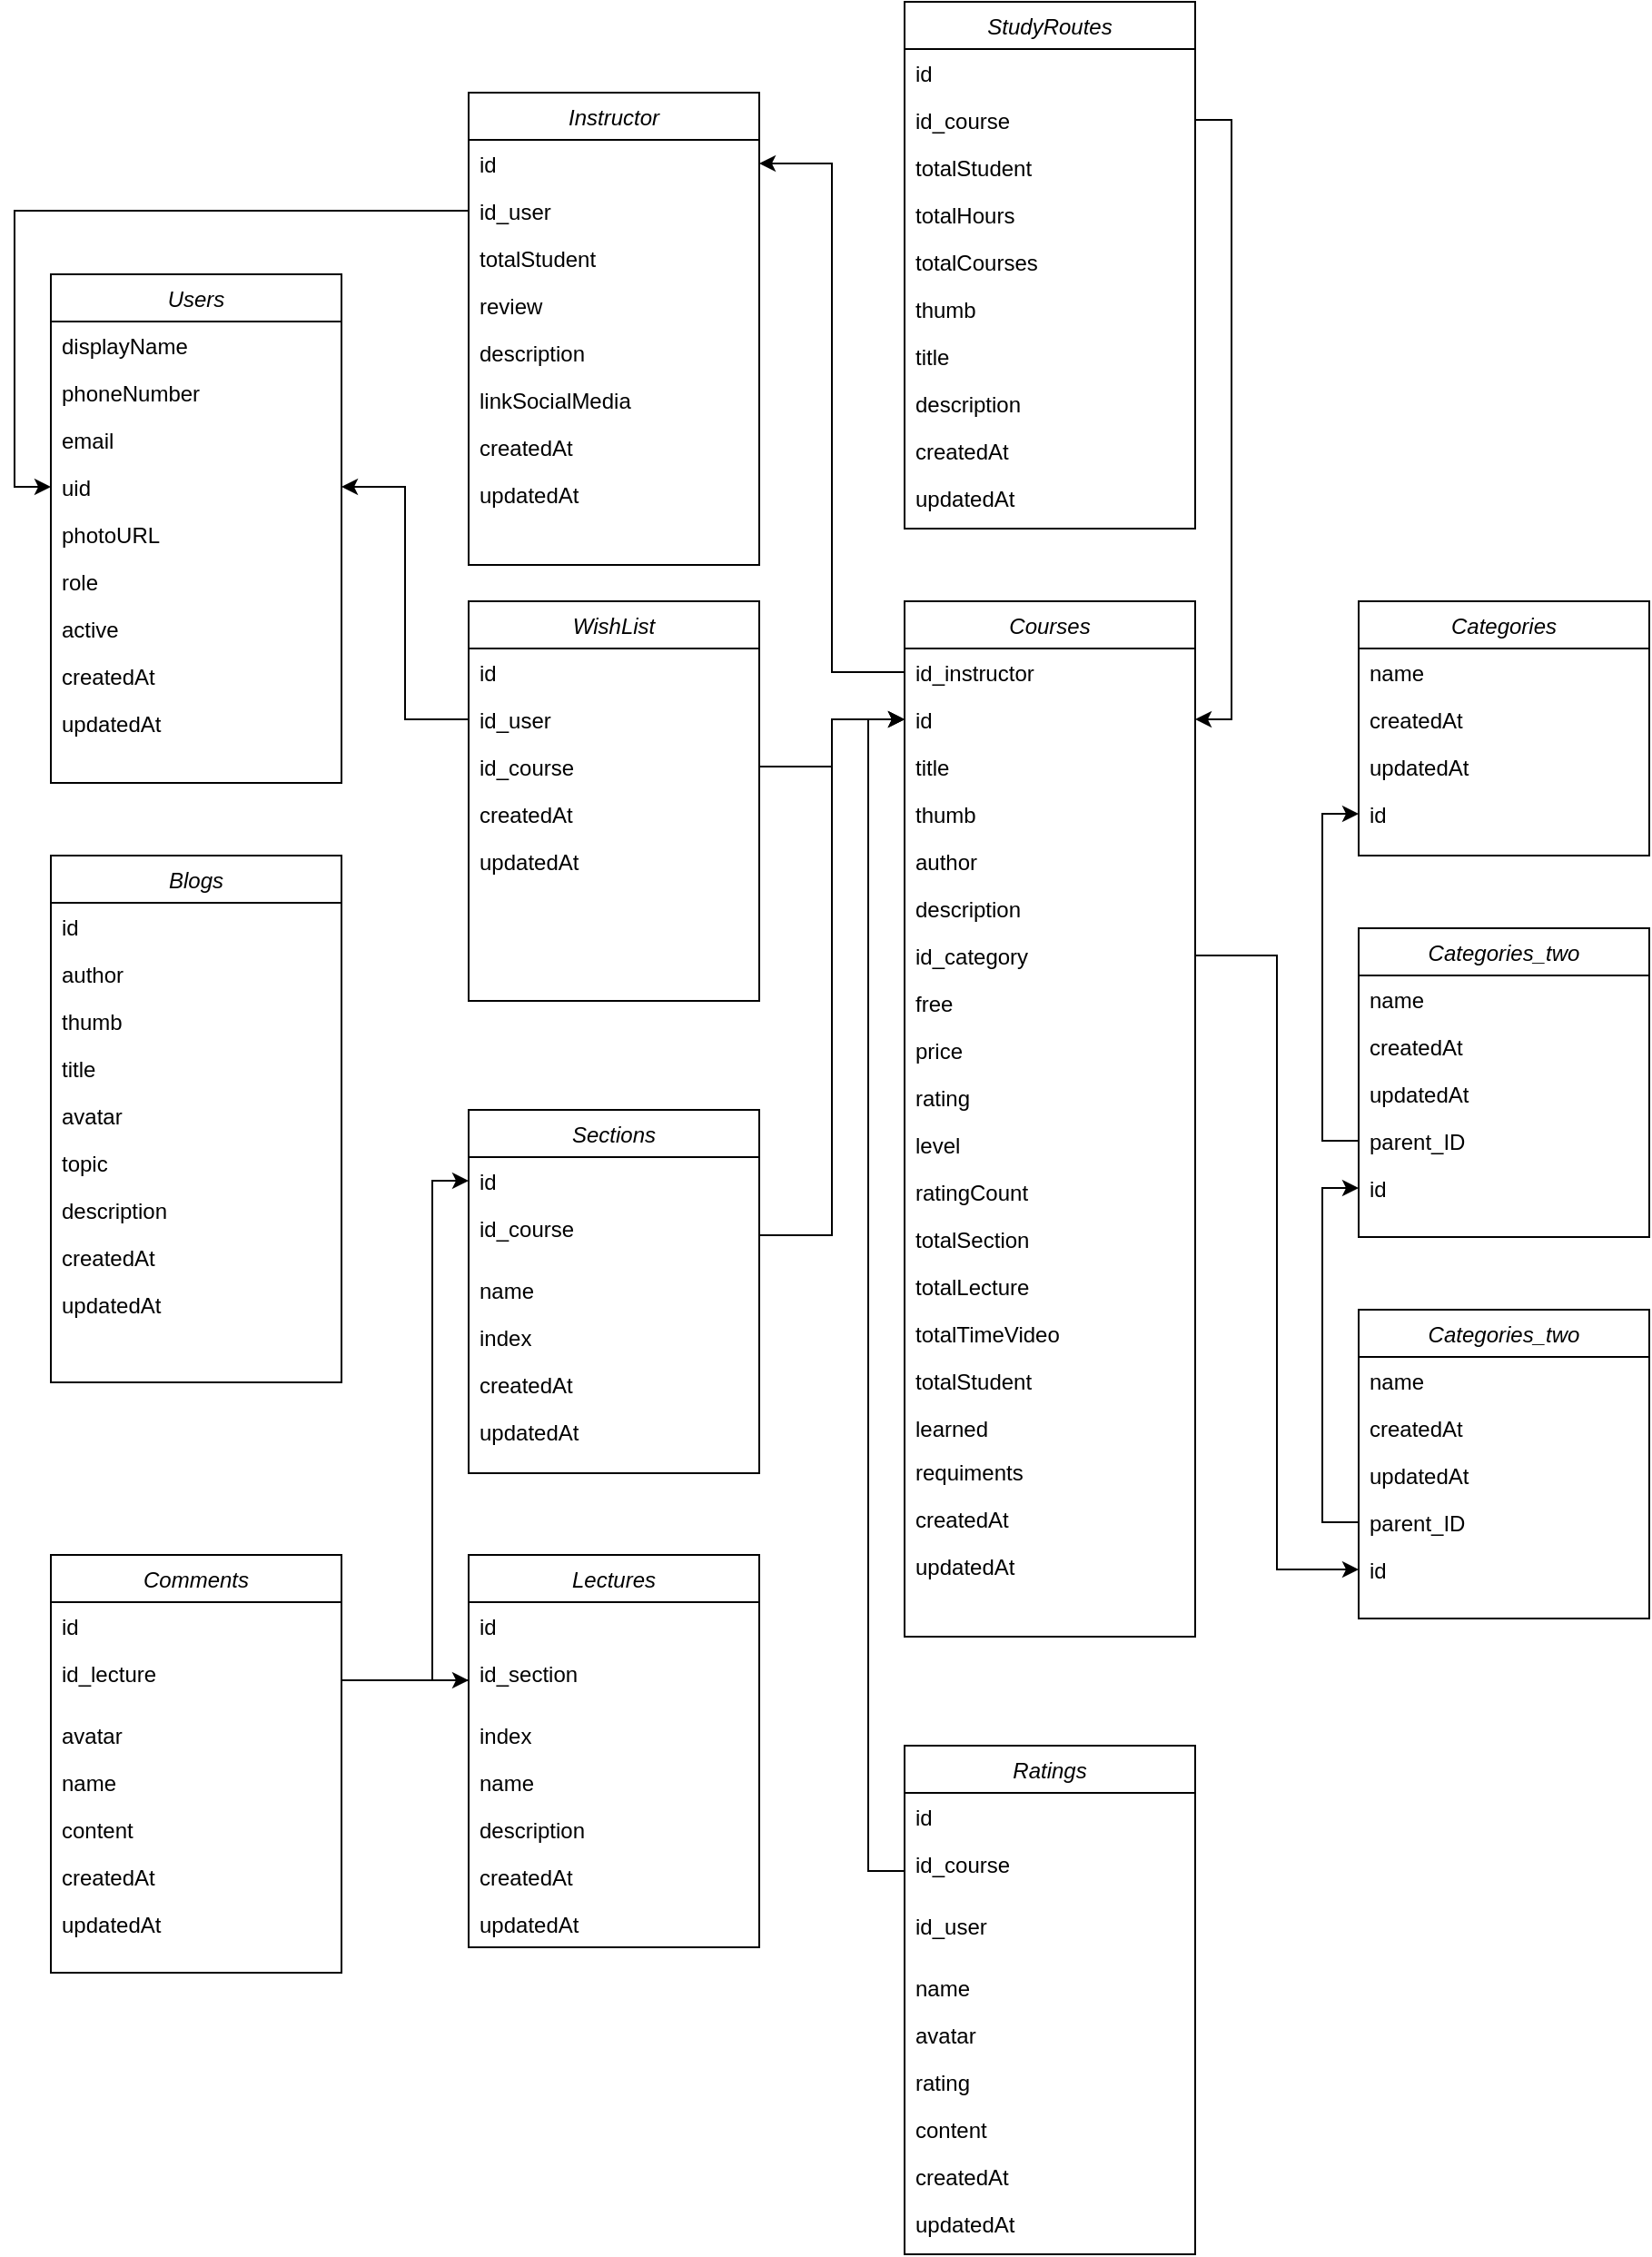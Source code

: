 <mxfile version="21.6.6" type="device">
  <diagram id="C5RBs43oDa-KdzZeNtuy" name="Page-1">
    <mxGraphModel dx="1869" dy="1700" grid="1" gridSize="10" guides="1" tooltips="1" connect="1" arrows="1" fold="1" page="1" pageScale="1" pageWidth="827" pageHeight="1169" math="0" shadow="0">
      <root>
        <mxCell id="WIyWlLk6GJQsqaUBKTNV-0" />
        <mxCell id="WIyWlLk6GJQsqaUBKTNV-1" parent="WIyWlLk6GJQsqaUBKTNV-0" />
        <mxCell id="zkfFHV4jXpPFQw0GAbJ--0" value="Users" style="swimlane;fontStyle=2;align=center;verticalAlign=top;childLayout=stackLayout;horizontal=1;startSize=26;horizontalStack=0;resizeParent=1;resizeLast=0;collapsible=1;marginBottom=0;rounded=0;shadow=0;strokeWidth=1;" parent="WIyWlLk6GJQsqaUBKTNV-1" vertex="1">
          <mxGeometry x="-110" y="-120" width="160" height="280" as="geometry">
            <mxRectangle x="230" y="140" width="160" height="26" as="alternateBounds" />
          </mxGeometry>
        </mxCell>
        <mxCell id="zkfFHV4jXpPFQw0GAbJ--1" value="displayName" style="text;align=left;verticalAlign=top;spacingLeft=4;spacingRight=4;overflow=hidden;rotatable=0;points=[[0,0.5],[1,0.5]];portConstraint=eastwest;" parent="zkfFHV4jXpPFQw0GAbJ--0" vertex="1">
          <mxGeometry y="26" width="160" height="26" as="geometry" />
        </mxCell>
        <mxCell id="zkfFHV4jXpPFQw0GAbJ--2" value="phoneNumber" style="text;align=left;verticalAlign=top;spacingLeft=4;spacingRight=4;overflow=hidden;rotatable=0;points=[[0,0.5],[1,0.5]];portConstraint=eastwest;rounded=0;shadow=0;html=0;" parent="zkfFHV4jXpPFQw0GAbJ--0" vertex="1">
          <mxGeometry y="52" width="160" height="26" as="geometry" />
        </mxCell>
        <mxCell id="zkfFHV4jXpPFQw0GAbJ--3" value="email" style="text;align=left;verticalAlign=top;spacingLeft=4;spacingRight=4;overflow=hidden;rotatable=0;points=[[0,0.5],[1,0.5]];portConstraint=eastwest;rounded=0;shadow=0;html=0;" parent="zkfFHV4jXpPFQw0GAbJ--0" vertex="1">
          <mxGeometry y="78" width="160" height="26" as="geometry" />
        </mxCell>
        <mxCell id="jqCcZtCdp5z-oucQWRQc-1" value="uid" style="text;align=left;verticalAlign=top;spacingLeft=4;spacingRight=4;overflow=hidden;rotatable=0;points=[[0,0.5],[1,0.5]];portConstraint=eastwest;rounded=0;shadow=0;html=0;" parent="zkfFHV4jXpPFQw0GAbJ--0" vertex="1">
          <mxGeometry y="104" width="160" height="26" as="geometry" />
        </mxCell>
        <mxCell id="jqCcZtCdp5z-oucQWRQc-2" value="photoURL" style="text;align=left;verticalAlign=top;spacingLeft=4;spacingRight=4;overflow=hidden;rotatable=0;points=[[0,0.5],[1,0.5]];portConstraint=eastwest;rounded=0;shadow=0;html=0;" parent="zkfFHV4jXpPFQw0GAbJ--0" vertex="1">
          <mxGeometry y="130" width="160" height="26" as="geometry" />
        </mxCell>
        <mxCell id="jqCcZtCdp5z-oucQWRQc-4" value="role" style="text;align=left;verticalAlign=top;spacingLeft=4;spacingRight=4;overflow=hidden;rotatable=0;points=[[0,0.5],[1,0.5]];portConstraint=eastwest;rounded=0;shadow=0;html=0;" parent="zkfFHV4jXpPFQw0GAbJ--0" vertex="1">
          <mxGeometry y="156" width="160" height="26" as="geometry" />
        </mxCell>
        <mxCell id="jqCcZtCdp5z-oucQWRQc-5" value="active" style="text;align=left;verticalAlign=top;spacingLeft=4;spacingRight=4;overflow=hidden;rotatable=0;points=[[0,0.5],[1,0.5]];portConstraint=eastwest;rounded=0;shadow=0;html=0;" parent="zkfFHV4jXpPFQw0GAbJ--0" vertex="1">
          <mxGeometry y="182" width="160" height="26" as="geometry" />
        </mxCell>
        <mxCell id="jqCcZtCdp5z-oucQWRQc-6" value="createdAt" style="text;align=left;verticalAlign=top;spacingLeft=4;spacingRight=4;overflow=hidden;rotatable=0;points=[[0,0.5],[1,0.5]];portConstraint=eastwest;rounded=0;shadow=0;html=0;" parent="zkfFHV4jXpPFQw0GAbJ--0" vertex="1">
          <mxGeometry y="208" width="160" height="26" as="geometry" />
        </mxCell>
        <mxCell id="jqCcZtCdp5z-oucQWRQc-7" value="updatedAt" style="text;align=left;verticalAlign=top;spacingLeft=4;spacingRight=4;overflow=hidden;rotatable=0;points=[[0,0.5],[1,0.5]];portConstraint=eastwest;rounded=0;shadow=0;html=0;" parent="zkfFHV4jXpPFQw0GAbJ--0" vertex="1">
          <mxGeometry y="234" width="160" height="26" as="geometry" />
        </mxCell>
        <mxCell id="jqCcZtCdp5z-oucQWRQc-8" value="Categories" style="swimlane;fontStyle=2;align=center;verticalAlign=top;childLayout=stackLayout;horizontal=1;startSize=26;horizontalStack=0;resizeParent=1;resizeLast=0;collapsible=1;marginBottom=0;rounded=0;shadow=0;strokeWidth=1;" parent="WIyWlLk6GJQsqaUBKTNV-1" vertex="1">
          <mxGeometry x="610" y="60" width="160" height="140" as="geometry">
            <mxRectangle x="230" y="140" width="160" height="26" as="alternateBounds" />
          </mxGeometry>
        </mxCell>
        <mxCell id="jqCcZtCdp5z-oucQWRQc-9" value="name" style="text;align=left;verticalAlign=top;spacingLeft=4;spacingRight=4;overflow=hidden;rotatable=0;points=[[0,0.5],[1,0.5]];portConstraint=eastwest;" parent="jqCcZtCdp5z-oucQWRQc-8" vertex="1">
          <mxGeometry y="26" width="160" height="26" as="geometry" />
        </mxCell>
        <mxCell id="jqCcZtCdp5z-oucQWRQc-10" value="createdAt" style="text;align=left;verticalAlign=top;spacingLeft=4;spacingRight=4;overflow=hidden;rotatable=0;points=[[0,0.5],[1,0.5]];portConstraint=eastwest;rounded=0;shadow=0;html=0;" parent="jqCcZtCdp5z-oucQWRQc-8" vertex="1">
          <mxGeometry y="52" width="160" height="26" as="geometry" />
        </mxCell>
        <mxCell id="jqCcZtCdp5z-oucQWRQc-11" value="updatedAt" style="text;align=left;verticalAlign=top;spacingLeft=4;spacingRight=4;overflow=hidden;rotatable=0;points=[[0,0.5],[1,0.5]];portConstraint=eastwest;rounded=0;shadow=0;html=0;" parent="jqCcZtCdp5z-oucQWRQc-8" vertex="1">
          <mxGeometry y="78" width="160" height="26" as="geometry" />
        </mxCell>
        <mxCell id="jqCcZtCdp5z-oucQWRQc-18" value="id" style="text;align=left;verticalAlign=top;spacingLeft=4;spacingRight=4;overflow=hidden;rotatable=0;points=[[0,0.5],[1,0.5]];portConstraint=eastwest;rounded=0;shadow=0;html=0;" parent="jqCcZtCdp5z-oucQWRQc-8" vertex="1">
          <mxGeometry y="104" width="160" height="26" as="geometry" />
        </mxCell>
        <mxCell id="jqCcZtCdp5z-oucQWRQc-19" value="Categories_two" style="swimlane;fontStyle=2;align=center;verticalAlign=top;childLayout=stackLayout;horizontal=1;startSize=26;horizontalStack=0;resizeParent=1;resizeLast=0;collapsible=1;marginBottom=0;rounded=0;shadow=0;strokeWidth=1;" parent="WIyWlLk6GJQsqaUBKTNV-1" vertex="1">
          <mxGeometry x="610" y="240" width="160" height="170" as="geometry">
            <mxRectangle x="230" y="140" width="160" height="26" as="alternateBounds" />
          </mxGeometry>
        </mxCell>
        <mxCell id="jqCcZtCdp5z-oucQWRQc-20" value="name" style="text;align=left;verticalAlign=top;spacingLeft=4;spacingRight=4;overflow=hidden;rotatable=0;points=[[0,0.5],[1,0.5]];portConstraint=eastwest;" parent="jqCcZtCdp5z-oucQWRQc-19" vertex="1">
          <mxGeometry y="26" width="160" height="26" as="geometry" />
        </mxCell>
        <mxCell id="jqCcZtCdp5z-oucQWRQc-21" value="createdAt" style="text;align=left;verticalAlign=top;spacingLeft=4;spacingRight=4;overflow=hidden;rotatable=0;points=[[0,0.5],[1,0.5]];portConstraint=eastwest;rounded=0;shadow=0;html=0;" parent="jqCcZtCdp5z-oucQWRQc-19" vertex="1">
          <mxGeometry y="52" width="160" height="26" as="geometry" />
        </mxCell>
        <mxCell id="jqCcZtCdp5z-oucQWRQc-22" value="updatedAt" style="text;align=left;verticalAlign=top;spacingLeft=4;spacingRight=4;overflow=hidden;rotatable=0;points=[[0,0.5],[1,0.5]];portConstraint=eastwest;rounded=0;shadow=0;html=0;" parent="jqCcZtCdp5z-oucQWRQc-19" vertex="1">
          <mxGeometry y="78" width="160" height="26" as="geometry" />
        </mxCell>
        <mxCell id="jqCcZtCdp5z-oucQWRQc-23" value="parent_ID&#xa;" style="text;align=left;verticalAlign=top;spacingLeft=4;spacingRight=4;overflow=hidden;rotatable=0;points=[[0,0.5],[1,0.5]];portConstraint=eastwest;rounded=0;shadow=0;html=0;" parent="jqCcZtCdp5z-oucQWRQc-19" vertex="1">
          <mxGeometry y="104" width="160" height="26" as="geometry" />
        </mxCell>
        <mxCell id="jqCcZtCdp5z-oucQWRQc-24" value="id" style="text;align=left;verticalAlign=top;spacingLeft=4;spacingRight=4;overflow=hidden;rotatable=0;points=[[0,0.5],[1,0.5]];portConstraint=eastwest;rounded=0;shadow=0;html=0;" parent="jqCcZtCdp5z-oucQWRQc-19" vertex="1">
          <mxGeometry y="130" width="160" height="26" as="geometry" />
        </mxCell>
        <mxCell id="jqCcZtCdp5z-oucQWRQc-26" value="Categories_two" style="swimlane;fontStyle=2;align=center;verticalAlign=top;childLayout=stackLayout;horizontal=1;startSize=26;horizontalStack=0;resizeParent=1;resizeLast=0;collapsible=1;marginBottom=0;rounded=0;shadow=0;strokeWidth=1;" parent="WIyWlLk6GJQsqaUBKTNV-1" vertex="1">
          <mxGeometry x="610" y="450" width="160" height="170" as="geometry">
            <mxRectangle x="230" y="140" width="160" height="26" as="alternateBounds" />
          </mxGeometry>
        </mxCell>
        <mxCell id="jqCcZtCdp5z-oucQWRQc-27" value="name" style="text;align=left;verticalAlign=top;spacingLeft=4;spacingRight=4;overflow=hidden;rotatable=0;points=[[0,0.5],[1,0.5]];portConstraint=eastwest;" parent="jqCcZtCdp5z-oucQWRQc-26" vertex="1">
          <mxGeometry y="26" width="160" height="26" as="geometry" />
        </mxCell>
        <mxCell id="jqCcZtCdp5z-oucQWRQc-28" value="createdAt" style="text;align=left;verticalAlign=top;spacingLeft=4;spacingRight=4;overflow=hidden;rotatable=0;points=[[0,0.5],[1,0.5]];portConstraint=eastwest;rounded=0;shadow=0;html=0;" parent="jqCcZtCdp5z-oucQWRQc-26" vertex="1">
          <mxGeometry y="52" width="160" height="26" as="geometry" />
        </mxCell>
        <mxCell id="jqCcZtCdp5z-oucQWRQc-29" value="updatedAt" style="text;align=left;verticalAlign=top;spacingLeft=4;spacingRight=4;overflow=hidden;rotatable=0;points=[[0,0.5],[1,0.5]];portConstraint=eastwest;rounded=0;shadow=0;html=0;" parent="jqCcZtCdp5z-oucQWRQc-26" vertex="1">
          <mxGeometry y="78" width="160" height="26" as="geometry" />
        </mxCell>
        <mxCell id="jqCcZtCdp5z-oucQWRQc-30" value="parent_ID&#xa;" style="text;align=left;verticalAlign=top;spacingLeft=4;spacingRight=4;overflow=hidden;rotatable=0;points=[[0,0.5],[1,0.5]];portConstraint=eastwest;rounded=0;shadow=0;html=0;" parent="jqCcZtCdp5z-oucQWRQc-26" vertex="1">
          <mxGeometry y="104" width="160" height="26" as="geometry" />
        </mxCell>
        <mxCell id="jqCcZtCdp5z-oucQWRQc-31" value="id" style="text;align=left;verticalAlign=top;spacingLeft=4;spacingRight=4;overflow=hidden;rotatable=0;points=[[0,0.5],[1,0.5]];portConstraint=eastwest;rounded=0;shadow=0;html=0;" parent="jqCcZtCdp5z-oucQWRQc-26" vertex="1">
          <mxGeometry y="130" width="160" height="26" as="geometry" />
        </mxCell>
        <mxCell id="jqCcZtCdp5z-oucQWRQc-33" value="Courses" style="swimlane;fontStyle=2;align=center;verticalAlign=top;childLayout=stackLayout;horizontal=1;startSize=26;horizontalStack=0;resizeParent=1;resizeLast=0;collapsible=1;marginBottom=0;rounded=0;shadow=0;strokeWidth=1;" parent="WIyWlLk6GJQsqaUBKTNV-1" vertex="1">
          <mxGeometry x="360" y="60" width="160" height="570" as="geometry">
            <mxRectangle x="230" y="140" width="160" height="26" as="alternateBounds" />
          </mxGeometry>
        </mxCell>
        <mxCell id="jqCcZtCdp5z-oucQWRQc-132" value="id_instructor" style="text;align=left;verticalAlign=top;spacingLeft=4;spacingRight=4;overflow=hidden;rotatable=0;points=[[0,0.5],[1,0.5]];portConstraint=eastwest;rounded=0;shadow=0;html=0;" parent="jqCcZtCdp5z-oucQWRQc-33" vertex="1">
          <mxGeometry y="26" width="160" height="26" as="geometry" />
        </mxCell>
        <mxCell id="jqCcZtCdp5z-oucQWRQc-34" value="id" style="text;align=left;verticalAlign=top;spacingLeft=4;spacingRight=4;overflow=hidden;rotatable=0;points=[[0,0.5],[1,0.5]];portConstraint=eastwest;" parent="jqCcZtCdp5z-oucQWRQc-33" vertex="1">
          <mxGeometry y="52" width="160" height="26" as="geometry" />
        </mxCell>
        <mxCell id="jqCcZtCdp5z-oucQWRQc-35" value="title" style="text;align=left;verticalAlign=top;spacingLeft=4;spacingRight=4;overflow=hidden;rotatable=0;points=[[0,0.5],[1,0.5]];portConstraint=eastwest;rounded=0;shadow=0;html=0;" parent="jqCcZtCdp5z-oucQWRQc-33" vertex="1">
          <mxGeometry y="78" width="160" height="26" as="geometry" />
        </mxCell>
        <mxCell id="jqCcZtCdp5z-oucQWRQc-36" value="thumb" style="text;align=left;verticalAlign=top;spacingLeft=4;spacingRight=4;overflow=hidden;rotatable=0;points=[[0,0.5],[1,0.5]];portConstraint=eastwest;rounded=0;shadow=0;html=0;" parent="jqCcZtCdp5z-oucQWRQc-33" vertex="1">
          <mxGeometry y="104" width="160" height="26" as="geometry" />
        </mxCell>
        <mxCell id="jqCcZtCdp5z-oucQWRQc-37" value="author" style="text;align=left;verticalAlign=top;spacingLeft=4;spacingRight=4;overflow=hidden;rotatable=0;points=[[0,0.5],[1,0.5]];portConstraint=eastwest;rounded=0;shadow=0;html=0;" parent="jqCcZtCdp5z-oucQWRQc-33" vertex="1">
          <mxGeometry y="130" width="160" height="26" as="geometry" />
        </mxCell>
        <mxCell id="jqCcZtCdp5z-oucQWRQc-38" value="description" style="text;align=left;verticalAlign=top;spacingLeft=4;spacingRight=4;overflow=hidden;rotatable=0;points=[[0,0.5],[1,0.5]];portConstraint=eastwest;rounded=0;shadow=0;html=0;" parent="jqCcZtCdp5z-oucQWRQc-33" vertex="1">
          <mxGeometry y="156" width="160" height="26" as="geometry" />
        </mxCell>
        <mxCell id="jqCcZtCdp5z-oucQWRQc-39" value="id_category" style="text;align=left;verticalAlign=top;spacingLeft=4;spacingRight=4;overflow=hidden;rotatable=0;points=[[0,0.5],[1,0.5]];portConstraint=eastwest;rounded=0;shadow=0;html=0;" parent="jqCcZtCdp5z-oucQWRQc-33" vertex="1">
          <mxGeometry y="182" width="160" height="26" as="geometry" />
        </mxCell>
        <mxCell id="jqCcZtCdp5z-oucQWRQc-40" value="free" style="text;align=left;verticalAlign=top;spacingLeft=4;spacingRight=4;overflow=hidden;rotatable=0;points=[[0,0.5],[1,0.5]];portConstraint=eastwest;rounded=0;shadow=0;html=0;" parent="jqCcZtCdp5z-oucQWRQc-33" vertex="1">
          <mxGeometry y="208" width="160" height="26" as="geometry" />
        </mxCell>
        <mxCell id="jqCcZtCdp5z-oucQWRQc-41" value="price" style="text;align=left;verticalAlign=top;spacingLeft=4;spacingRight=4;overflow=hidden;rotatable=0;points=[[0,0.5],[1,0.5]];portConstraint=eastwest;rounded=0;shadow=0;html=0;" parent="jqCcZtCdp5z-oucQWRQc-33" vertex="1">
          <mxGeometry y="234" width="160" height="26" as="geometry" />
        </mxCell>
        <mxCell id="jqCcZtCdp5z-oucQWRQc-42" value="rating" style="text;align=left;verticalAlign=top;spacingLeft=4;spacingRight=4;overflow=hidden;rotatable=0;points=[[0,0.5],[1,0.5]];portConstraint=eastwest;rounded=0;shadow=0;html=0;" parent="jqCcZtCdp5z-oucQWRQc-33" vertex="1">
          <mxGeometry y="260" width="160" height="26" as="geometry" />
        </mxCell>
        <mxCell id="jqCcZtCdp5z-oucQWRQc-67" value="level" style="text;align=left;verticalAlign=top;spacingLeft=4;spacingRight=4;overflow=hidden;rotatable=0;points=[[0,0.5],[1,0.5]];portConstraint=eastwest;rounded=0;shadow=0;html=0;" parent="jqCcZtCdp5z-oucQWRQc-33" vertex="1">
          <mxGeometry y="286" width="160" height="26" as="geometry" />
        </mxCell>
        <mxCell id="jqCcZtCdp5z-oucQWRQc-43" value="ratingCount" style="text;align=left;verticalAlign=top;spacingLeft=4;spacingRight=4;overflow=hidden;rotatable=0;points=[[0,0.5],[1,0.5]];portConstraint=eastwest;rounded=0;shadow=0;html=0;" parent="jqCcZtCdp5z-oucQWRQc-33" vertex="1">
          <mxGeometry y="312" width="160" height="26" as="geometry" />
        </mxCell>
        <mxCell id="jqCcZtCdp5z-oucQWRQc-74" value="totalSection" style="text;align=left;verticalAlign=top;spacingLeft=4;spacingRight=4;overflow=hidden;rotatable=0;points=[[0,0.5],[1,0.5]];portConstraint=eastwest;rounded=0;shadow=0;html=0;" parent="jqCcZtCdp5z-oucQWRQc-33" vertex="1">
          <mxGeometry y="338" width="160" height="26" as="geometry" />
        </mxCell>
        <mxCell id="jqCcZtCdp5z-oucQWRQc-46" value="totalLecture" style="text;align=left;verticalAlign=top;spacingLeft=4;spacingRight=4;overflow=hidden;rotatable=0;points=[[0,0.5],[1,0.5]];portConstraint=eastwest;rounded=0;shadow=0;html=0;" parent="jqCcZtCdp5z-oucQWRQc-33" vertex="1">
          <mxGeometry y="364" width="160" height="26" as="geometry" />
        </mxCell>
        <mxCell id="jqCcZtCdp5z-oucQWRQc-44" value="totalTimeVideo" style="text;align=left;verticalAlign=top;spacingLeft=4;spacingRight=4;overflow=hidden;rotatable=0;points=[[0,0.5],[1,0.5]];portConstraint=eastwest;rounded=0;shadow=0;html=0;" parent="jqCcZtCdp5z-oucQWRQc-33" vertex="1">
          <mxGeometry y="390" width="160" height="26" as="geometry" />
        </mxCell>
        <mxCell id="jqCcZtCdp5z-oucQWRQc-45" value="totalStudent" style="text;align=left;verticalAlign=top;spacingLeft=4;spacingRight=4;overflow=hidden;rotatable=0;points=[[0,0.5],[1,0.5]];portConstraint=eastwest;rounded=0;shadow=0;html=0;" parent="jqCcZtCdp5z-oucQWRQc-33" vertex="1">
          <mxGeometry y="416" width="160" height="26" as="geometry" />
        </mxCell>
        <mxCell id="jqCcZtCdp5z-oucQWRQc-71" value="learned" style="text;align=left;verticalAlign=top;spacingLeft=4;spacingRight=4;overflow=hidden;rotatable=0;points=[[0,0.5],[1,0.5]];portConstraint=eastwest;rounded=0;shadow=0;html=0;" parent="jqCcZtCdp5z-oucQWRQc-33" vertex="1">
          <mxGeometry y="442" width="160" height="24" as="geometry" />
        </mxCell>
        <mxCell id="jqCcZtCdp5z-oucQWRQc-91" value="requiments" style="text;align=left;verticalAlign=top;spacingLeft=4;spacingRight=4;overflow=hidden;rotatable=0;points=[[0,0.5],[1,0.5]];portConstraint=eastwest;rounded=0;shadow=0;html=0;" parent="jqCcZtCdp5z-oucQWRQc-33" vertex="1">
          <mxGeometry y="466" width="160" height="26" as="geometry" />
        </mxCell>
        <mxCell id="jqCcZtCdp5z-oucQWRQc-47" value="createdAt" style="text;align=left;verticalAlign=top;spacingLeft=4;spacingRight=4;overflow=hidden;rotatable=0;points=[[0,0.5],[1,0.5]];portConstraint=eastwest;rounded=0;shadow=0;html=0;" parent="jqCcZtCdp5z-oucQWRQc-33" vertex="1">
          <mxGeometry y="492" width="160" height="26" as="geometry" />
        </mxCell>
        <mxCell id="jqCcZtCdp5z-oucQWRQc-48" value="updatedAt" style="text;align=left;verticalAlign=top;spacingLeft=4;spacingRight=4;overflow=hidden;rotatable=0;points=[[0,0.5],[1,0.5]];portConstraint=eastwest;rounded=0;shadow=0;html=0;" parent="jqCcZtCdp5z-oucQWRQc-33" vertex="1">
          <mxGeometry y="518" width="160" height="26" as="geometry" />
        </mxCell>
        <mxCell id="jqCcZtCdp5z-oucQWRQc-49" style="edgeStyle=orthogonalEdgeStyle;rounded=0;orthogonalLoop=1;jettySize=auto;html=1;exitX=1;exitY=0.5;exitDx=0;exitDy=0;entryX=0;entryY=0.5;entryDx=0;entryDy=0;" parent="WIyWlLk6GJQsqaUBKTNV-1" source="jqCcZtCdp5z-oucQWRQc-39" target="jqCcZtCdp5z-oucQWRQc-31" edge="1">
          <mxGeometry relative="1" as="geometry" />
        </mxCell>
        <mxCell id="jqCcZtCdp5z-oucQWRQc-50" style="edgeStyle=orthogonalEdgeStyle;rounded=0;orthogonalLoop=1;jettySize=auto;html=1;exitX=0;exitY=0.5;exitDx=0;exitDy=0;entryX=0;entryY=0.5;entryDx=0;entryDy=0;" parent="WIyWlLk6GJQsqaUBKTNV-1" source="jqCcZtCdp5z-oucQWRQc-23" target="jqCcZtCdp5z-oucQWRQc-18" edge="1">
          <mxGeometry relative="1" as="geometry" />
        </mxCell>
        <mxCell id="jqCcZtCdp5z-oucQWRQc-51" style="edgeStyle=orthogonalEdgeStyle;rounded=0;orthogonalLoop=1;jettySize=auto;html=1;exitX=0;exitY=0.5;exitDx=0;exitDy=0;entryX=0;entryY=0.5;entryDx=0;entryDy=0;" parent="WIyWlLk6GJQsqaUBKTNV-1" source="jqCcZtCdp5z-oucQWRQc-30" target="jqCcZtCdp5z-oucQWRQc-24" edge="1">
          <mxGeometry relative="1" as="geometry" />
        </mxCell>
        <mxCell id="jqCcZtCdp5z-oucQWRQc-52" value="WishList" style="swimlane;fontStyle=2;align=center;verticalAlign=top;childLayout=stackLayout;horizontal=1;startSize=26;horizontalStack=0;resizeParent=1;resizeLast=0;collapsible=1;marginBottom=0;rounded=0;shadow=0;strokeWidth=1;" parent="WIyWlLk6GJQsqaUBKTNV-1" vertex="1">
          <mxGeometry x="120" y="60" width="160" height="220" as="geometry">
            <mxRectangle x="230" y="140" width="160" height="26" as="alternateBounds" />
          </mxGeometry>
        </mxCell>
        <mxCell id="jqCcZtCdp5z-oucQWRQc-53" value="id" style="text;align=left;verticalAlign=top;spacingLeft=4;spacingRight=4;overflow=hidden;rotatable=0;points=[[0,0.5],[1,0.5]];portConstraint=eastwest;" parent="jqCcZtCdp5z-oucQWRQc-52" vertex="1">
          <mxGeometry y="26" width="160" height="26" as="geometry" />
        </mxCell>
        <mxCell id="jqCcZtCdp5z-oucQWRQc-54" value="id_user" style="text;align=left;verticalAlign=top;spacingLeft=4;spacingRight=4;overflow=hidden;rotatable=0;points=[[0,0.5],[1,0.5]];portConstraint=eastwest;rounded=0;shadow=0;html=0;" parent="jqCcZtCdp5z-oucQWRQc-52" vertex="1">
          <mxGeometry y="52" width="160" height="26" as="geometry" />
        </mxCell>
        <mxCell id="jqCcZtCdp5z-oucQWRQc-63" value="id_course" style="text;align=left;verticalAlign=top;spacingLeft=4;spacingRight=4;overflow=hidden;rotatable=0;points=[[0,0.5],[1,0.5]];portConstraint=eastwest;rounded=0;shadow=0;html=0;" parent="jqCcZtCdp5z-oucQWRQc-52" vertex="1">
          <mxGeometry y="78" width="160" height="26" as="geometry" />
        </mxCell>
        <mxCell id="jqCcZtCdp5z-oucQWRQc-60" value="createdAt" style="text;align=left;verticalAlign=top;spacingLeft=4;spacingRight=4;overflow=hidden;rotatable=0;points=[[0,0.5],[1,0.5]];portConstraint=eastwest;rounded=0;shadow=0;html=0;" parent="jqCcZtCdp5z-oucQWRQc-52" vertex="1">
          <mxGeometry y="104" width="160" height="26" as="geometry" />
        </mxCell>
        <mxCell id="jqCcZtCdp5z-oucQWRQc-61" value="updatedAt" style="text;align=left;verticalAlign=top;spacingLeft=4;spacingRight=4;overflow=hidden;rotatable=0;points=[[0,0.5],[1,0.5]];portConstraint=eastwest;rounded=0;shadow=0;html=0;" parent="jqCcZtCdp5z-oucQWRQc-52" vertex="1">
          <mxGeometry y="130" width="160" height="26" as="geometry" />
        </mxCell>
        <mxCell id="jqCcZtCdp5z-oucQWRQc-64" style="edgeStyle=orthogonalEdgeStyle;rounded=0;orthogonalLoop=1;jettySize=auto;html=1;exitX=1;exitY=0.5;exitDx=0;exitDy=0;entryX=0;entryY=0.5;entryDx=0;entryDy=0;" parent="WIyWlLk6GJQsqaUBKTNV-1" source="jqCcZtCdp5z-oucQWRQc-63" target="jqCcZtCdp5z-oucQWRQc-34" edge="1">
          <mxGeometry relative="1" as="geometry" />
        </mxCell>
        <mxCell id="jqCcZtCdp5z-oucQWRQc-65" style="edgeStyle=orthogonalEdgeStyle;rounded=0;orthogonalLoop=1;jettySize=auto;html=1;exitX=0;exitY=0.5;exitDx=0;exitDy=0;entryX=1;entryY=0.5;entryDx=0;entryDy=0;" parent="WIyWlLk6GJQsqaUBKTNV-1" source="jqCcZtCdp5z-oucQWRQc-54" target="jqCcZtCdp5z-oucQWRQc-1" edge="1">
          <mxGeometry relative="1" as="geometry" />
        </mxCell>
        <mxCell id="jqCcZtCdp5z-oucQWRQc-77" value="Sections" style="swimlane;fontStyle=2;align=center;verticalAlign=top;childLayout=stackLayout;horizontal=1;startSize=26;horizontalStack=0;resizeParent=1;resizeLast=0;collapsible=1;marginBottom=0;rounded=0;shadow=0;strokeWidth=1;" parent="WIyWlLk6GJQsqaUBKTNV-1" vertex="1">
          <mxGeometry x="120" y="340" width="160" height="200" as="geometry">
            <mxRectangle x="230" y="140" width="160" height="26" as="alternateBounds" />
          </mxGeometry>
        </mxCell>
        <mxCell id="jqCcZtCdp5z-oucQWRQc-78" value="id" style="text;align=left;verticalAlign=top;spacingLeft=4;spacingRight=4;overflow=hidden;rotatable=0;points=[[0,0.5],[1,0.5]];portConstraint=eastwest;" parent="jqCcZtCdp5z-oucQWRQc-77" vertex="1">
          <mxGeometry y="26" width="160" height="26" as="geometry" />
        </mxCell>
        <mxCell id="jqCcZtCdp5z-oucQWRQc-79" value="id_course" style="text;align=left;verticalAlign=top;spacingLeft=4;spacingRight=4;overflow=hidden;rotatable=0;points=[[0,0.5],[1,0.5]];portConstraint=eastwest;" parent="jqCcZtCdp5z-oucQWRQc-77" vertex="1">
          <mxGeometry y="52" width="160" height="34" as="geometry" />
        </mxCell>
        <mxCell id="jqCcZtCdp5z-oucQWRQc-80" value="name" style="text;align=left;verticalAlign=top;spacingLeft=4;spacingRight=4;overflow=hidden;rotatable=0;points=[[0,0.5],[1,0.5]];portConstraint=eastwest;rounded=0;shadow=0;html=0;" parent="jqCcZtCdp5z-oucQWRQc-77" vertex="1">
          <mxGeometry y="86" width="160" height="26" as="geometry" />
        </mxCell>
        <mxCell id="N_e3HE_IYuH94RrjrykO-0" value="index&#xa;" style="text;align=left;verticalAlign=top;spacingLeft=4;spacingRight=4;overflow=hidden;rotatable=0;points=[[0,0.5],[1,0.5]];portConstraint=eastwest;rounded=0;shadow=0;html=0;" parent="jqCcZtCdp5z-oucQWRQc-77" vertex="1">
          <mxGeometry y="112" width="160" height="26" as="geometry" />
        </mxCell>
        <mxCell id="jqCcZtCdp5z-oucQWRQc-103" value="createdAt" style="text;align=left;verticalAlign=top;spacingLeft=4;spacingRight=4;overflow=hidden;rotatable=0;points=[[0,0.5],[1,0.5]];portConstraint=eastwest;rounded=0;shadow=0;html=0;" parent="jqCcZtCdp5z-oucQWRQc-77" vertex="1">
          <mxGeometry y="138" width="160" height="26" as="geometry" />
        </mxCell>
        <mxCell id="jqCcZtCdp5z-oucQWRQc-104" value="updatedAt" style="text;align=left;verticalAlign=top;spacingLeft=4;spacingRight=4;overflow=hidden;rotatable=0;points=[[0,0.5],[1,0.5]];portConstraint=eastwest;rounded=0;shadow=0;html=0;" parent="jqCcZtCdp5z-oucQWRQc-77" vertex="1">
          <mxGeometry y="164" width="160" height="26" as="geometry" />
        </mxCell>
        <mxCell id="jqCcZtCdp5z-oucQWRQc-85" style="edgeStyle=orthogonalEdgeStyle;rounded=0;orthogonalLoop=1;jettySize=auto;html=1;exitX=1;exitY=0.5;exitDx=0;exitDy=0;entryX=0;entryY=0.5;entryDx=0;entryDy=0;" parent="WIyWlLk6GJQsqaUBKTNV-1" source="jqCcZtCdp5z-oucQWRQc-79" target="jqCcZtCdp5z-oucQWRQc-34" edge="1">
          <mxGeometry relative="1" as="geometry">
            <mxPoint x="320" y="350" as="targetPoint" />
          </mxGeometry>
        </mxCell>
        <mxCell id="jqCcZtCdp5z-oucQWRQc-86" value="Lectures" style="swimlane;fontStyle=2;align=center;verticalAlign=top;childLayout=stackLayout;horizontal=1;startSize=26;horizontalStack=0;resizeParent=1;resizeLast=0;collapsible=1;marginBottom=0;rounded=0;shadow=0;strokeWidth=1;" parent="WIyWlLk6GJQsqaUBKTNV-1" vertex="1">
          <mxGeometry x="120" y="585" width="160" height="216" as="geometry">
            <mxRectangle x="230" y="140" width="160" height="26" as="alternateBounds" />
          </mxGeometry>
        </mxCell>
        <mxCell id="jqCcZtCdp5z-oucQWRQc-87" value="id" style="text;align=left;verticalAlign=top;spacingLeft=4;spacingRight=4;overflow=hidden;rotatable=0;points=[[0,0.5],[1,0.5]];portConstraint=eastwest;" parent="jqCcZtCdp5z-oucQWRQc-86" vertex="1">
          <mxGeometry y="26" width="160" height="26" as="geometry" />
        </mxCell>
        <mxCell id="jqCcZtCdp5z-oucQWRQc-88" value="id_section" style="text;align=left;verticalAlign=top;spacingLeft=4;spacingRight=4;overflow=hidden;rotatable=0;points=[[0,0.5],[1,0.5]];portConstraint=eastwest;" parent="jqCcZtCdp5z-oucQWRQc-86" vertex="1">
          <mxGeometry y="52" width="160" height="34" as="geometry" />
        </mxCell>
        <mxCell id="N_e3HE_IYuH94RrjrykO-1" value="index&#xa;" style="text;align=left;verticalAlign=top;spacingLeft=4;spacingRight=4;overflow=hidden;rotatable=0;points=[[0,0.5],[1,0.5]];portConstraint=eastwest;rounded=0;shadow=0;html=0;" parent="jqCcZtCdp5z-oucQWRQc-86" vertex="1">
          <mxGeometry y="86" width="160" height="26" as="geometry" />
        </mxCell>
        <mxCell id="jqCcZtCdp5z-oucQWRQc-89" value="name" style="text;align=left;verticalAlign=top;spacingLeft=4;spacingRight=4;overflow=hidden;rotatable=0;points=[[0,0.5],[1,0.5]];portConstraint=eastwest;rounded=0;shadow=0;html=0;" parent="jqCcZtCdp5z-oucQWRQc-86" vertex="1">
          <mxGeometry y="112" width="160" height="26" as="geometry" />
        </mxCell>
        <mxCell id="jqCcZtCdp5z-oucQWRQc-106" value="description" style="text;align=left;verticalAlign=top;spacingLeft=4;spacingRight=4;overflow=hidden;rotatable=0;points=[[0,0.5],[1,0.5]];portConstraint=eastwest;rounded=0;shadow=0;html=0;" parent="jqCcZtCdp5z-oucQWRQc-86" vertex="1">
          <mxGeometry y="138" width="160" height="26" as="geometry" />
        </mxCell>
        <mxCell id="jqCcZtCdp5z-oucQWRQc-105" value="createdAt" style="text;align=left;verticalAlign=top;spacingLeft=4;spacingRight=4;overflow=hidden;rotatable=0;points=[[0,0.5],[1,0.5]];portConstraint=eastwest;rounded=0;shadow=0;html=0;" parent="jqCcZtCdp5z-oucQWRQc-86" vertex="1">
          <mxGeometry y="164" width="160" height="26" as="geometry" />
        </mxCell>
        <mxCell id="jqCcZtCdp5z-oucQWRQc-109" value="updatedAt" style="text;align=left;verticalAlign=top;spacingLeft=4;spacingRight=4;overflow=hidden;rotatable=0;points=[[0,0.5],[1,0.5]];portConstraint=eastwest;rounded=0;shadow=0;html=0;" parent="jqCcZtCdp5z-oucQWRQc-86" vertex="1">
          <mxGeometry y="190" width="160" height="26" as="geometry" />
        </mxCell>
        <mxCell id="jqCcZtCdp5z-oucQWRQc-90" style="edgeStyle=orthogonalEdgeStyle;rounded=0;orthogonalLoop=1;jettySize=auto;html=1;exitX=0;exitY=0.5;exitDx=0;exitDy=0;entryX=0;entryY=0.5;entryDx=0;entryDy=0;" parent="WIyWlLk6GJQsqaUBKTNV-1" source="jqCcZtCdp5z-oucQWRQc-88" target="jqCcZtCdp5z-oucQWRQc-78" edge="1">
          <mxGeometry relative="1" as="geometry" />
        </mxCell>
        <mxCell id="jqCcZtCdp5z-oucQWRQc-92" value="Ratings" style="swimlane;fontStyle=2;align=center;verticalAlign=top;childLayout=stackLayout;horizontal=1;startSize=26;horizontalStack=0;resizeParent=1;resizeLast=0;collapsible=1;marginBottom=0;rounded=0;shadow=0;strokeWidth=1;" parent="WIyWlLk6GJQsqaUBKTNV-1" vertex="1">
          <mxGeometry x="360" y="690" width="160" height="280" as="geometry">
            <mxRectangle x="230" y="140" width="160" height="26" as="alternateBounds" />
          </mxGeometry>
        </mxCell>
        <mxCell id="jqCcZtCdp5z-oucQWRQc-93" value="id" style="text;align=left;verticalAlign=top;spacingLeft=4;spacingRight=4;overflow=hidden;rotatable=0;points=[[0,0.5],[1,0.5]];portConstraint=eastwest;" parent="jqCcZtCdp5z-oucQWRQc-92" vertex="1">
          <mxGeometry y="26" width="160" height="26" as="geometry" />
        </mxCell>
        <mxCell id="jqCcZtCdp5z-oucQWRQc-94" value="id_course" style="text;align=left;verticalAlign=top;spacingLeft=4;spacingRight=4;overflow=hidden;rotatable=0;points=[[0,0.5],[1,0.5]];portConstraint=eastwest;" parent="jqCcZtCdp5z-oucQWRQc-92" vertex="1">
          <mxGeometry y="52" width="160" height="34" as="geometry" />
        </mxCell>
        <mxCell id="yUMMPi61moDKX3bqwmsc-0" value="id_user" style="text;align=left;verticalAlign=top;spacingLeft=4;spacingRight=4;overflow=hidden;rotatable=0;points=[[0,0.5],[1,0.5]];portConstraint=eastwest;" vertex="1" parent="jqCcZtCdp5z-oucQWRQc-92">
          <mxGeometry y="86" width="160" height="34" as="geometry" />
        </mxCell>
        <mxCell id="jqCcZtCdp5z-oucQWRQc-95" value="name" style="text;align=left;verticalAlign=top;spacingLeft=4;spacingRight=4;overflow=hidden;rotatable=0;points=[[0,0.5],[1,0.5]];portConstraint=eastwest;rounded=0;shadow=0;html=0;" parent="jqCcZtCdp5z-oucQWRQc-92" vertex="1">
          <mxGeometry y="120" width="160" height="26" as="geometry" />
        </mxCell>
        <mxCell id="jqCcZtCdp5z-oucQWRQc-96" value="avatar" style="text;align=left;verticalAlign=top;spacingLeft=4;spacingRight=4;overflow=hidden;rotatable=0;points=[[0,0.5],[1,0.5]];portConstraint=eastwest;rounded=0;shadow=0;html=0;" parent="jqCcZtCdp5z-oucQWRQc-92" vertex="1">
          <mxGeometry y="146" width="160" height="26" as="geometry" />
        </mxCell>
        <mxCell id="jqCcZtCdp5z-oucQWRQc-97" value="rating" style="text;align=left;verticalAlign=top;spacingLeft=4;spacingRight=4;overflow=hidden;rotatable=0;points=[[0,0.5],[1,0.5]];portConstraint=eastwest;rounded=0;shadow=0;html=0;" parent="jqCcZtCdp5z-oucQWRQc-92" vertex="1">
          <mxGeometry y="172" width="160" height="26" as="geometry" />
        </mxCell>
        <mxCell id="jqCcZtCdp5z-oucQWRQc-99" value="content" style="text;align=left;verticalAlign=top;spacingLeft=4;spacingRight=4;overflow=hidden;rotatable=0;points=[[0,0.5],[1,0.5]];portConstraint=eastwest;rounded=0;shadow=0;html=0;" parent="jqCcZtCdp5z-oucQWRQc-92" vertex="1">
          <mxGeometry y="198" width="160" height="26" as="geometry" />
        </mxCell>
        <mxCell id="jqCcZtCdp5z-oucQWRQc-107" value="createdAt" style="text;align=left;verticalAlign=top;spacingLeft=4;spacingRight=4;overflow=hidden;rotatable=0;points=[[0,0.5],[1,0.5]];portConstraint=eastwest;rounded=0;shadow=0;html=0;" parent="jqCcZtCdp5z-oucQWRQc-92" vertex="1">
          <mxGeometry y="224" width="160" height="26" as="geometry" />
        </mxCell>
        <mxCell id="jqCcZtCdp5z-oucQWRQc-108" value="updatedAt" style="text;align=left;verticalAlign=top;spacingLeft=4;spacingRight=4;overflow=hidden;rotatable=0;points=[[0,0.5],[1,0.5]];portConstraint=eastwest;rounded=0;shadow=0;html=0;" parent="jqCcZtCdp5z-oucQWRQc-92" vertex="1">
          <mxGeometry y="250" width="160" height="26" as="geometry" />
        </mxCell>
        <mxCell id="jqCcZtCdp5z-oucQWRQc-98" style="edgeStyle=orthogonalEdgeStyle;rounded=0;orthogonalLoop=1;jettySize=auto;html=1;exitX=0;exitY=0.5;exitDx=0;exitDy=0;entryX=0;entryY=0.5;entryDx=0;entryDy=0;" parent="WIyWlLk6GJQsqaUBKTNV-1" source="jqCcZtCdp5z-oucQWRQc-94" target="jqCcZtCdp5z-oucQWRQc-34" edge="1">
          <mxGeometry relative="1" as="geometry" />
        </mxCell>
        <mxCell id="jqCcZtCdp5z-oucQWRQc-110" value="Comments" style="swimlane;fontStyle=2;align=center;verticalAlign=top;childLayout=stackLayout;horizontal=1;startSize=26;horizontalStack=0;resizeParent=1;resizeLast=0;collapsible=1;marginBottom=0;rounded=0;shadow=0;strokeWidth=1;" parent="WIyWlLk6GJQsqaUBKTNV-1" vertex="1">
          <mxGeometry x="-110" y="585" width="160" height="230" as="geometry">
            <mxRectangle x="230" y="140" width="160" height="26" as="alternateBounds" />
          </mxGeometry>
        </mxCell>
        <mxCell id="jqCcZtCdp5z-oucQWRQc-111" value="id" style="text;align=left;verticalAlign=top;spacingLeft=4;spacingRight=4;overflow=hidden;rotatable=0;points=[[0,0.5],[1,0.5]];portConstraint=eastwest;" parent="jqCcZtCdp5z-oucQWRQc-110" vertex="1">
          <mxGeometry y="26" width="160" height="26" as="geometry" />
        </mxCell>
        <mxCell id="jqCcZtCdp5z-oucQWRQc-112" value="id_lecture" style="text;align=left;verticalAlign=top;spacingLeft=4;spacingRight=4;overflow=hidden;rotatable=0;points=[[0,0.5],[1,0.5]];portConstraint=eastwest;" parent="jqCcZtCdp5z-oucQWRQc-110" vertex="1">
          <mxGeometry y="52" width="160" height="34" as="geometry" />
        </mxCell>
        <mxCell id="jqCcZtCdp5z-oucQWRQc-113" value="avatar" style="text;align=left;verticalAlign=top;spacingLeft=4;spacingRight=4;overflow=hidden;rotatable=0;points=[[0,0.5],[1,0.5]];portConstraint=eastwest;rounded=0;shadow=0;html=0;" parent="jqCcZtCdp5z-oucQWRQc-110" vertex="1">
          <mxGeometry y="86" width="160" height="26" as="geometry" />
        </mxCell>
        <mxCell id="jqCcZtCdp5z-oucQWRQc-114" value="name" style="text;align=left;verticalAlign=top;spacingLeft=4;spacingRight=4;overflow=hidden;rotatable=0;points=[[0,0.5],[1,0.5]];portConstraint=eastwest;rounded=0;shadow=0;html=0;" parent="jqCcZtCdp5z-oucQWRQc-110" vertex="1">
          <mxGeometry y="112" width="160" height="26" as="geometry" />
        </mxCell>
        <mxCell id="jqCcZtCdp5z-oucQWRQc-116" value="content" style="text;align=left;verticalAlign=top;spacingLeft=4;spacingRight=4;overflow=hidden;rotatable=0;points=[[0,0.5],[1,0.5]];portConstraint=eastwest;rounded=0;shadow=0;html=0;" parent="jqCcZtCdp5z-oucQWRQc-110" vertex="1">
          <mxGeometry y="138" width="160" height="26" as="geometry" />
        </mxCell>
        <mxCell id="jqCcZtCdp5z-oucQWRQc-115" value="createdAt" style="text;align=left;verticalAlign=top;spacingLeft=4;spacingRight=4;overflow=hidden;rotatable=0;points=[[0,0.5],[1,0.5]];portConstraint=eastwest;rounded=0;shadow=0;html=0;" parent="jqCcZtCdp5z-oucQWRQc-110" vertex="1">
          <mxGeometry y="164" width="160" height="26" as="geometry" />
        </mxCell>
        <mxCell id="jqCcZtCdp5z-oucQWRQc-118" value="updatedAt" style="text;align=left;verticalAlign=top;spacingLeft=4;spacingRight=4;overflow=hidden;rotatable=0;points=[[0,0.5],[1,0.5]];portConstraint=eastwest;rounded=0;shadow=0;html=0;" parent="jqCcZtCdp5z-oucQWRQc-110" vertex="1">
          <mxGeometry y="190" width="160" height="26" as="geometry" />
        </mxCell>
        <mxCell id="jqCcZtCdp5z-oucQWRQc-117" style="edgeStyle=orthogonalEdgeStyle;rounded=0;orthogonalLoop=1;jettySize=auto;html=1;exitX=1;exitY=0.5;exitDx=0;exitDy=0;entryX=0;entryY=0.5;entryDx=0;entryDy=0;" parent="WIyWlLk6GJQsqaUBKTNV-1" source="jqCcZtCdp5z-oucQWRQc-112" target="jqCcZtCdp5z-oucQWRQc-88" edge="1">
          <mxGeometry relative="1" as="geometry" />
        </mxCell>
        <mxCell id="jqCcZtCdp5z-oucQWRQc-119" value="Instructor" style="swimlane;fontStyle=2;align=center;verticalAlign=top;childLayout=stackLayout;horizontal=1;startSize=26;horizontalStack=0;resizeParent=1;resizeLast=0;collapsible=1;marginBottom=0;rounded=0;shadow=0;strokeWidth=1;" parent="WIyWlLk6GJQsqaUBKTNV-1" vertex="1">
          <mxGeometry x="120" y="-220" width="160" height="260" as="geometry">
            <mxRectangle x="230" y="140" width="160" height="26" as="alternateBounds" />
          </mxGeometry>
        </mxCell>
        <mxCell id="jqCcZtCdp5z-oucQWRQc-123" value="id" style="text;align=left;verticalAlign=top;spacingLeft=4;spacingRight=4;overflow=hidden;rotatable=0;points=[[0,0.5],[1,0.5]];portConstraint=eastwest;rounded=0;shadow=0;html=0;" parent="jqCcZtCdp5z-oucQWRQc-119" vertex="1">
          <mxGeometry y="26" width="160" height="26" as="geometry" />
        </mxCell>
        <mxCell id="jqCcZtCdp5z-oucQWRQc-129" value="id_user" style="text;align=left;verticalAlign=top;spacingLeft=4;spacingRight=4;overflow=hidden;rotatable=0;points=[[0,0.5],[1,0.5]];portConstraint=eastwest;rounded=0;shadow=0;html=0;" parent="jqCcZtCdp5z-oucQWRQc-119" vertex="1">
          <mxGeometry y="52" width="160" height="26" as="geometry" />
        </mxCell>
        <mxCell id="jqCcZtCdp5z-oucQWRQc-130" value="totalStudent" style="text;align=left;verticalAlign=top;spacingLeft=4;spacingRight=4;overflow=hidden;rotatable=0;points=[[0,0.5],[1,0.5]];portConstraint=eastwest;rounded=0;shadow=0;html=0;" parent="jqCcZtCdp5z-oucQWRQc-119" vertex="1">
          <mxGeometry y="78" width="160" height="26" as="geometry" />
        </mxCell>
        <mxCell id="jqCcZtCdp5z-oucQWRQc-135" value="review" style="text;align=left;verticalAlign=top;spacingLeft=4;spacingRight=4;overflow=hidden;rotatable=0;points=[[0,0.5],[1,0.5]];portConstraint=eastwest;rounded=0;shadow=0;html=0;" parent="jqCcZtCdp5z-oucQWRQc-119" vertex="1">
          <mxGeometry y="104" width="160" height="26" as="geometry" />
        </mxCell>
        <mxCell id="jqCcZtCdp5z-oucQWRQc-134" value="description" style="text;align=left;verticalAlign=top;spacingLeft=4;spacingRight=4;overflow=hidden;rotatable=0;points=[[0,0.5],[1,0.5]];portConstraint=eastwest;rounded=0;shadow=0;html=0;" parent="jqCcZtCdp5z-oucQWRQc-119" vertex="1">
          <mxGeometry y="130" width="160" height="26" as="geometry" />
        </mxCell>
        <mxCell id="jqCcZtCdp5z-oucQWRQc-136" value="linkSocialMedia" style="text;align=left;verticalAlign=top;spacingLeft=4;spacingRight=4;overflow=hidden;rotatable=0;points=[[0,0.5],[1,0.5]];portConstraint=eastwest;rounded=0;shadow=0;html=0;" parent="jqCcZtCdp5z-oucQWRQc-119" vertex="1">
          <mxGeometry y="156" width="160" height="26" as="geometry" />
        </mxCell>
        <mxCell id="jqCcZtCdp5z-oucQWRQc-127" value="createdAt" style="text;align=left;verticalAlign=top;spacingLeft=4;spacingRight=4;overflow=hidden;rotatable=0;points=[[0,0.5],[1,0.5]];portConstraint=eastwest;rounded=0;shadow=0;html=0;" parent="jqCcZtCdp5z-oucQWRQc-119" vertex="1">
          <mxGeometry y="182" width="160" height="26" as="geometry" />
        </mxCell>
        <mxCell id="jqCcZtCdp5z-oucQWRQc-128" value="updatedAt" style="text;align=left;verticalAlign=top;spacingLeft=4;spacingRight=4;overflow=hidden;rotatable=0;points=[[0,0.5],[1,0.5]];portConstraint=eastwest;rounded=0;shadow=0;html=0;" parent="jqCcZtCdp5z-oucQWRQc-119" vertex="1">
          <mxGeometry y="208" width="160" height="26" as="geometry" />
        </mxCell>
        <mxCell id="jqCcZtCdp5z-oucQWRQc-138" style="edgeStyle=orthogonalEdgeStyle;rounded=0;orthogonalLoop=1;jettySize=auto;html=1;exitX=0;exitY=0.5;exitDx=0;exitDy=0;entryX=0;entryY=0.5;entryDx=0;entryDy=0;" parent="WIyWlLk6GJQsqaUBKTNV-1" source="jqCcZtCdp5z-oucQWRQc-129" target="jqCcZtCdp5z-oucQWRQc-1" edge="1">
          <mxGeometry relative="1" as="geometry" />
        </mxCell>
        <mxCell id="X0Gi7fS4-QZMd-xYIzoN-0" style="edgeStyle=orthogonalEdgeStyle;rounded=0;orthogonalLoop=1;jettySize=auto;html=1;exitX=0;exitY=0.5;exitDx=0;exitDy=0;entryX=1;entryY=0.5;entryDx=0;entryDy=0;" parent="WIyWlLk6GJQsqaUBKTNV-1" source="jqCcZtCdp5z-oucQWRQc-132" target="jqCcZtCdp5z-oucQWRQc-123" edge="1">
          <mxGeometry relative="1" as="geometry" />
        </mxCell>
        <mxCell id="X0Gi7fS4-QZMd-xYIzoN-1" value="StudyRoutes" style="swimlane;fontStyle=2;align=center;verticalAlign=top;childLayout=stackLayout;horizontal=1;startSize=26;horizontalStack=0;resizeParent=1;resizeLast=0;collapsible=1;marginBottom=0;rounded=0;shadow=0;strokeWidth=1;" parent="WIyWlLk6GJQsqaUBKTNV-1" vertex="1">
          <mxGeometry x="360" y="-270" width="160" height="290" as="geometry">
            <mxRectangle x="230" y="140" width="160" height="26" as="alternateBounds" />
          </mxGeometry>
        </mxCell>
        <mxCell id="X0Gi7fS4-QZMd-xYIzoN-2" value="id" style="text;align=left;verticalAlign=top;spacingLeft=4;spacingRight=4;overflow=hidden;rotatable=0;points=[[0,0.5],[1,0.5]];portConstraint=eastwest;rounded=0;shadow=0;html=0;" parent="X0Gi7fS4-QZMd-xYIzoN-1" vertex="1">
          <mxGeometry y="26" width="160" height="26" as="geometry" />
        </mxCell>
        <mxCell id="X0Gi7fS4-QZMd-xYIzoN-3" value="id_course" style="text;align=left;verticalAlign=top;spacingLeft=4;spacingRight=4;overflow=hidden;rotatable=0;points=[[0,0.5],[1,0.5]];portConstraint=eastwest;rounded=0;shadow=0;html=0;" parent="X0Gi7fS4-QZMd-xYIzoN-1" vertex="1">
          <mxGeometry y="52" width="160" height="26" as="geometry" />
        </mxCell>
        <mxCell id="X0Gi7fS4-QZMd-xYIzoN-4" value="totalStudent" style="text;align=left;verticalAlign=top;spacingLeft=4;spacingRight=4;overflow=hidden;rotatable=0;points=[[0,0.5],[1,0.5]];portConstraint=eastwest;rounded=0;shadow=0;html=0;" parent="X0Gi7fS4-QZMd-xYIzoN-1" vertex="1">
          <mxGeometry y="78" width="160" height="26" as="geometry" />
        </mxCell>
        <mxCell id="X0Gi7fS4-QZMd-xYIzoN-5" value="totalHours" style="text;align=left;verticalAlign=top;spacingLeft=4;spacingRight=4;overflow=hidden;rotatable=0;points=[[0,0.5],[1,0.5]];portConstraint=eastwest;rounded=0;shadow=0;html=0;" parent="X0Gi7fS4-QZMd-xYIzoN-1" vertex="1">
          <mxGeometry y="104" width="160" height="26" as="geometry" />
        </mxCell>
        <mxCell id="X0Gi7fS4-QZMd-xYIzoN-6" value="totalCourses" style="text;align=left;verticalAlign=top;spacingLeft=4;spacingRight=4;overflow=hidden;rotatable=0;points=[[0,0.5],[1,0.5]];portConstraint=eastwest;rounded=0;shadow=0;html=0;" parent="X0Gi7fS4-QZMd-xYIzoN-1" vertex="1">
          <mxGeometry y="130" width="160" height="26" as="geometry" />
        </mxCell>
        <mxCell id="X0Gi7fS4-QZMd-xYIzoN-7" value="thumb" style="text;align=left;verticalAlign=top;spacingLeft=4;spacingRight=4;overflow=hidden;rotatable=0;points=[[0,0.5],[1,0.5]];portConstraint=eastwest;rounded=0;shadow=0;html=0;" parent="X0Gi7fS4-QZMd-xYIzoN-1" vertex="1">
          <mxGeometry y="156" width="160" height="26" as="geometry" />
        </mxCell>
        <mxCell id="X0Gi7fS4-QZMd-xYIzoN-11" value="title" style="text;align=left;verticalAlign=top;spacingLeft=4;spacingRight=4;overflow=hidden;rotatable=0;points=[[0,0.5],[1,0.5]];portConstraint=eastwest;rounded=0;shadow=0;html=0;" parent="X0Gi7fS4-QZMd-xYIzoN-1" vertex="1">
          <mxGeometry y="182" width="160" height="26" as="geometry" />
        </mxCell>
        <mxCell id="X0Gi7fS4-QZMd-xYIzoN-12" value="description" style="text;align=left;verticalAlign=top;spacingLeft=4;spacingRight=4;overflow=hidden;rotatable=0;points=[[0,0.5],[1,0.5]];portConstraint=eastwest;rounded=0;shadow=0;html=0;" parent="X0Gi7fS4-QZMd-xYIzoN-1" vertex="1">
          <mxGeometry y="208" width="160" height="26" as="geometry" />
        </mxCell>
        <mxCell id="X0Gi7fS4-QZMd-xYIzoN-8" value="createdAt" style="text;align=left;verticalAlign=top;spacingLeft=4;spacingRight=4;overflow=hidden;rotatable=0;points=[[0,0.5],[1,0.5]];portConstraint=eastwest;rounded=0;shadow=0;html=0;" parent="X0Gi7fS4-QZMd-xYIzoN-1" vertex="1">
          <mxGeometry y="234" width="160" height="26" as="geometry" />
        </mxCell>
        <mxCell id="X0Gi7fS4-QZMd-xYIzoN-9" value="updatedAt" style="text;align=left;verticalAlign=top;spacingLeft=4;spacingRight=4;overflow=hidden;rotatable=0;points=[[0,0.5],[1,0.5]];portConstraint=eastwest;rounded=0;shadow=0;html=0;" parent="X0Gi7fS4-QZMd-xYIzoN-1" vertex="1">
          <mxGeometry y="260" width="160" height="26" as="geometry" />
        </mxCell>
        <mxCell id="X0Gi7fS4-QZMd-xYIzoN-10" style="edgeStyle=orthogonalEdgeStyle;rounded=0;orthogonalLoop=1;jettySize=auto;html=1;exitX=1;exitY=0.5;exitDx=0;exitDy=0;entryX=1;entryY=0.5;entryDx=0;entryDy=0;" parent="WIyWlLk6GJQsqaUBKTNV-1" source="X0Gi7fS4-QZMd-xYIzoN-3" target="jqCcZtCdp5z-oucQWRQc-34" edge="1">
          <mxGeometry relative="1" as="geometry" />
        </mxCell>
        <mxCell id="X0Gi7fS4-QZMd-xYIzoN-24" value="Blogs" style="swimlane;fontStyle=2;align=center;verticalAlign=top;childLayout=stackLayout;horizontal=1;startSize=26;horizontalStack=0;resizeParent=1;resizeLast=0;collapsible=1;marginBottom=0;rounded=0;shadow=0;strokeWidth=1;" parent="WIyWlLk6GJQsqaUBKTNV-1" vertex="1">
          <mxGeometry x="-110" y="200" width="160" height="290" as="geometry">
            <mxRectangle x="230" y="140" width="160" height="26" as="alternateBounds" />
          </mxGeometry>
        </mxCell>
        <mxCell id="X0Gi7fS4-QZMd-xYIzoN-25" value="id" style="text;align=left;verticalAlign=top;spacingLeft=4;spacingRight=4;overflow=hidden;rotatable=0;points=[[0,0.5],[1,0.5]];portConstraint=eastwest;rounded=0;shadow=0;html=0;" parent="X0Gi7fS4-QZMd-xYIzoN-24" vertex="1">
          <mxGeometry y="26" width="160" height="26" as="geometry" />
        </mxCell>
        <mxCell id="X0Gi7fS4-QZMd-xYIzoN-26" value="author" style="text;align=left;verticalAlign=top;spacingLeft=4;spacingRight=4;overflow=hidden;rotatable=0;points=[[0,0.5],[1,0.5]];portConstraint=eastwest;rounded=0;shadow=0;html=0;" parent="X0Gi7fS4-QZMd-xYIzoN-24" vertex="1">
          <mxGeometry y="52" width="160" height="26" as="geometry" />
        </mxCell>
        <mxCell id="X0Gi7fS4-QZMd-xYIzoN-30" value="thumb" style="text;align=left;verticalAlign=top;spacingLeft=4;spacingRight=4;overflow=hidden;rotatable=0;points=[[0,0.5],[1,0.5]];portConstraint=eastwest;rounded=0;shadow=0;html=0;" parent="X0Gi7fS4-QZMd-xYIzoN-24" vertex="1">
          <mxGeometry y="78" width="160" height="26" as="geometry" />
        </mxCell>
        <mxCell id="X0Gi7fS4-QZMd-xYIzoN-31" value="title" style="text;align=left;verticalAlign=top;spacingLeft=4;spacingRight=4;overflow=hidden;rotatable=0;points=[[0,0.5],[1,0.5]];portConstraint=eastwest;rounded=0;shadow=0;html=0;" parent="X0Gi7fS4-QZMd-xYIzoN-24" vertex="1">
          <mxGeometry y="104" width="160" height="26" as="geometry" />
        </mxCell>
        <mxCell id="X0Gi7fS4-QZMd-xYIzoN-37" value="avatar" style="text;align=left;verticalAlign=top;spacingLeft=4;spacingRight=4;overflow=hidden;rotatable=0;points=[[0,0.5],[1,0.5]];portConstraint=eastwest;rounded=0;shadow=0;html=0;" parent="X0Gi7fS4-QZMd-xYIzoN-24" vertex="1">
          <mxGeometry y="130" width="160" height="26" as="geometry" />
        </mxCell>
        <mxCell id="X0Gi7fS4-QZMd-xYIzoN-38" value="topic" style="text;align=left;verticalAlign=top;spacingLeft=4;spacingRight=4;overflow=hidden;rotatable=0;points=[[0,0.5],[1,0.5]];portConstraint=eastwest;rounded=0;shadow=0;html=0;" parent="X0Gi7fS4-QZMd-xYIzoN-24" vertex="1">
          <mxGeometry y="156" width="160" height="26" as="geometry" />
        </mxCell>
        <mxCell id="X0Gi7fS4-QZMd-xYIzoN-32" value="description" style="text;align=left;verticalAlign=top;spacingLeft=4;spacingRight=4;overflow=hidden;rotatable=0;points=[[0,0.5],[1,0.5]];portConstraint=eastwest;rounded=0;shadow=0;html=0;" parent="X0Gi7fS4-QZMd-xYIzoN-24" vertex="1">
          <mxGeometry y="182" width="160" height="26" as="geometry" />
        </mxCell>
        <mxCell id="X0Gi7fS4-QZMd-xYIzoN-33" value="createdAt" style="text;align=left;verticalAlign=top;spacingLeft=4;spacingRight=4;overflow=hidden;rotatable=0;points=[[0,0.5],[1,0.5]];portConstraint=eastwest;rounded=0;shadow=0;html=0;" parent="X0Gi7fS4-QZMd-xYIzoN-24" vertex="1">
          <mxGeometry y="208" width="160" height="26" as="geometry" />
        </mxCell>
        <mxCell id="X0Gi7fS4-QZMd-xYIzoN-34" value="updatedAt" style="text;align=left;verticalAlign=top;spacingLeft=4;spacingRight=4;overflow=hidden;rotatable=0;points=[[0,0.5],[1,0.5]];portConstraint=eastwest;rounded=0;shadow=0;html=0;" parent="X0Gi7fS4-QZMd-xYIzoN-24" vertex="1">
          <mxGeometry y="234" width="160" height="26" as="geometry" />
        </mxCell>
      </root>
    </mxGraphModel>
  </diagram>
</mxfile>
